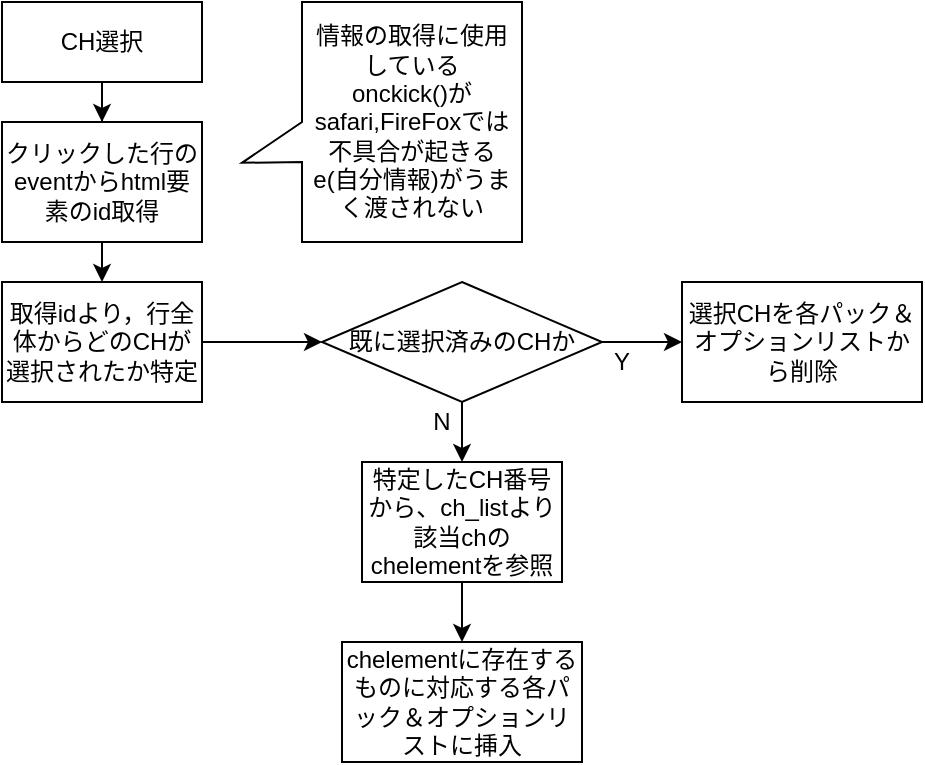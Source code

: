 <mxfile version="15.2.9" type="github">
  <diagram id="AKFJ4KNgcF9bpCG8dEuc" name="Page-1">
    <mxGraphModel dx="1038" dy="547" grid="1" gridSize="10" guides="1" tooltips="1" connect="1" arrows="1" fold="1" page="1" pageScale="1" pageWidth="827" pageHeight="1169" math="0" shadow="0">
      <root>
        <mxCell id="0" />
        <mxCell id="1" parent="0" />
        <mxCell id="tIsUctwTk5HvjvhstKWM-5" style="edgeStyle=orthogonalEdgeStyle;rounded=0;orthogonalLoop=1;jettySize=auto;html=1;exitX=0.5;exitY=1;exitDx=0;exitDy=0;" edge="1" parent="1" source="tIsUctwTk5HvjvhstKWM-1" target="tIsUctwTk5HvjvhstKWM-3">
          <mxGeometry relative="1" as="geometry" />
        </mxCell>
        <mxCell id="tIsUctwTk5HvjvhstKWM-1" value="CH選択" style="rounded=0;whiteSpace=wrap;html=1;" vertex="1" parent="1">
          <mxGeometry x="40" y="20" width="100" height="40" as="geometry" />
        </mxCell>
        <mxCell id="tIsUctwTk5HvjvhstKWM-6" style="edgeStyle=orthogonalEdgeStyle;rounded=0;orthogonalLoop=1;jettySize=auto;html=1;exitX=0.5;exitY=1;exitDx=0;exitDy=0;entryX=0.5;entryY=0;entryDx=0;entryDy=0;" edge="1" parent="1" source="tIsUctwTk5HvjvhstKWM-3" target="tIsUctwTk5HvjvhstKWM-4">
          <mxGeometry relative="1" as="geometry" />
        </mxCell>
        <mxCell id="tIsUctwTk5HvjvhstKWM-3" value="クリックした行のeventからhtml要素のid取得" style="rounded=0;whiteSpace=wrap;html=1;" vertex="1" parent="1">
          <mxGeometry x="40" y="80" width="100" height="60" as="geometry" />
        </mxCell>
        <mxCell id="tIsUctwTk5HvjvhstKWM-14" style="edgeStyle=orthogonalEdgeStyle;rounded=0;orthogonalLoop=1;jettySize=auto;html=1;exitX=1;exitY=0.5;exitDx=0;exitDy=0;entryX=0;entryY=0.5;entryDx=0;entryDy=0;" edge="1" parent="1" source="tIsUctwTk5HvjvhstKWM-4" target="tIsUctwTk5HvjvhstKWM-13">
          <mxGeometry relative="1" as="geometry" />
        </mxCell>
        <mxCell id="tIsUctwTk5HvjvhstKWM-4" value="取得idより，行全体からどのCHが選択されたか特定" style="rounded=0;whiteSpace=wrap;html=1;" vertex="1" parent="1">
          <mxGeometry x="40" y="160" width="100" height="60" as="geometry" />
        </mxCell>
        <mxCell id="tIsUctwTk5HvjvhstKWM-16" value="" style="edgeStyle=orthogonalEdgeStyle;rounded=0;orthogonalLoop=1;jettySize=auto;html=1;" edge="1" parent="1" source="tIsUctwTk5HvjvhstKWM-7" target="tIsUctwTk5HvjvhstKWM-9">
          <mxGeometry relative="1" as="geometry" />
        </mxCell>
        <mxCell id="tIsUctwTk5HvjvhstKWM-7" value="特定したCH番号から、ch_listより該当chのchelementを参照" style="rounded=0;whiteSpace=wrap;html=1;" vertex="1" parent="1">
          <mxGeometry x="220" y="250" width="100" height="60" as="geometry" />
        </mxCell>
        <mxCell id="tIsUctwTk5HvjvhstKWM-9" value="chelementに存在するものに対応する各パック＆オプションリストに挿入" style="rounded=0;whiteSpace=wrap;html=1;" vertex="1" parent="1">
          <mxGeometry x="210" y="340" width="120" height="60" as="geometry" />
        </mxCell>
        <mxCell id="tIsUctwTk5HvjvhstKWM-15" value="" style="edgeStyle=orthogonalEdgeStyle;rounded=0;orthogonalLoop=1;jettySize=auto;html=1;" edge="1" parent="1" source="tIsUctwTk5HvjvhstKWM-13" target="tIsUctwTk5HvjvhstKWM-7">
          <mxGeometry relative="1" as="geometry" />
        </mxCell>
        <mxCell id="tIsUctwTk5HvjvhstKWM-21" value="" style="edgeStyle=orthogonalEdgeStyle;rounded=0;orthogonalLoop=1;jettySize=auto;html=1;" edge="1" parent="1" source="tIsUctwTk5HvjvhstKWM-13" target="tIsUctwTk5HvjvhstKWM-20">
          <mxGeometry relative="1" as="geometry" />
        </mxCell>
        <mxCell id="tIsUctwTk5HvjvhstKWM-13" value="既に選択済みのCHか" style="rhombus;whiteSpace=wrap;html=1;" vertex="1" parent="1">
          <mxGeometry x="200" y="160" width="140" height="60" as="geometry" />
        </mxCell>
        <mxCell id="tIsUctwTk5HvjvhstKWM-20" value="選択CHを各パック＆オプションリストから削除" style="rounded=0;whiteSpace=wrap;html=1;" vertex="1" parent="1">
          <mxGeometry x="380" y="160" width="120" height="60" as="geometry" />
        </mxCell>
        <mxCell id="tIsUctwTk5HvjvhstKWM-22" value="Y" style="text;html=1;strokeColor=none;fillColor=none;align=center;verticalAlign=middle;whiteSpace=wrap;rounded=0;" vertex="1" parent="1">
          <mxGeometry x="330" y="190" width="40" height="20" as="geometry" />
        </mxCell>
        <mxCell id="tIsUctwTk5HvjvhstKWM-23" value="N" style="text;html=1;strokeColor=none;fillColor=none;align=center;verticalAlign=middle;whiteSpace=wrap;rounded=0;" vertex="1" parent="1">
          <mxGeometry x="240" y="220" width="40" height="20" as="geometry" />
        </mxCell>
        <mxCell id="tIsUctwTk5HvjvhstKWM-24" value="情報の取得に使用している&lt;br&gt;onckick()がsafari,FireFoxでは不具合が起きる&lt;br&gt;e(自分情報)がうまく渡されない" style="shape=callout;whiteSpace=wrap;html=1;perimeter=calloutPerimeter;position2=0.67;rotation=0;base=20;spacing=3;verticalAlign=middle;rounded=0;direction=south;" vertex="1" parent="1">
          <mxGeometry x="160" y="20" width="140" height="120" as="geometry" />
        </mxCell>
      </root>
    </mxGraphModel>
  </diagram>
</mxfile>
